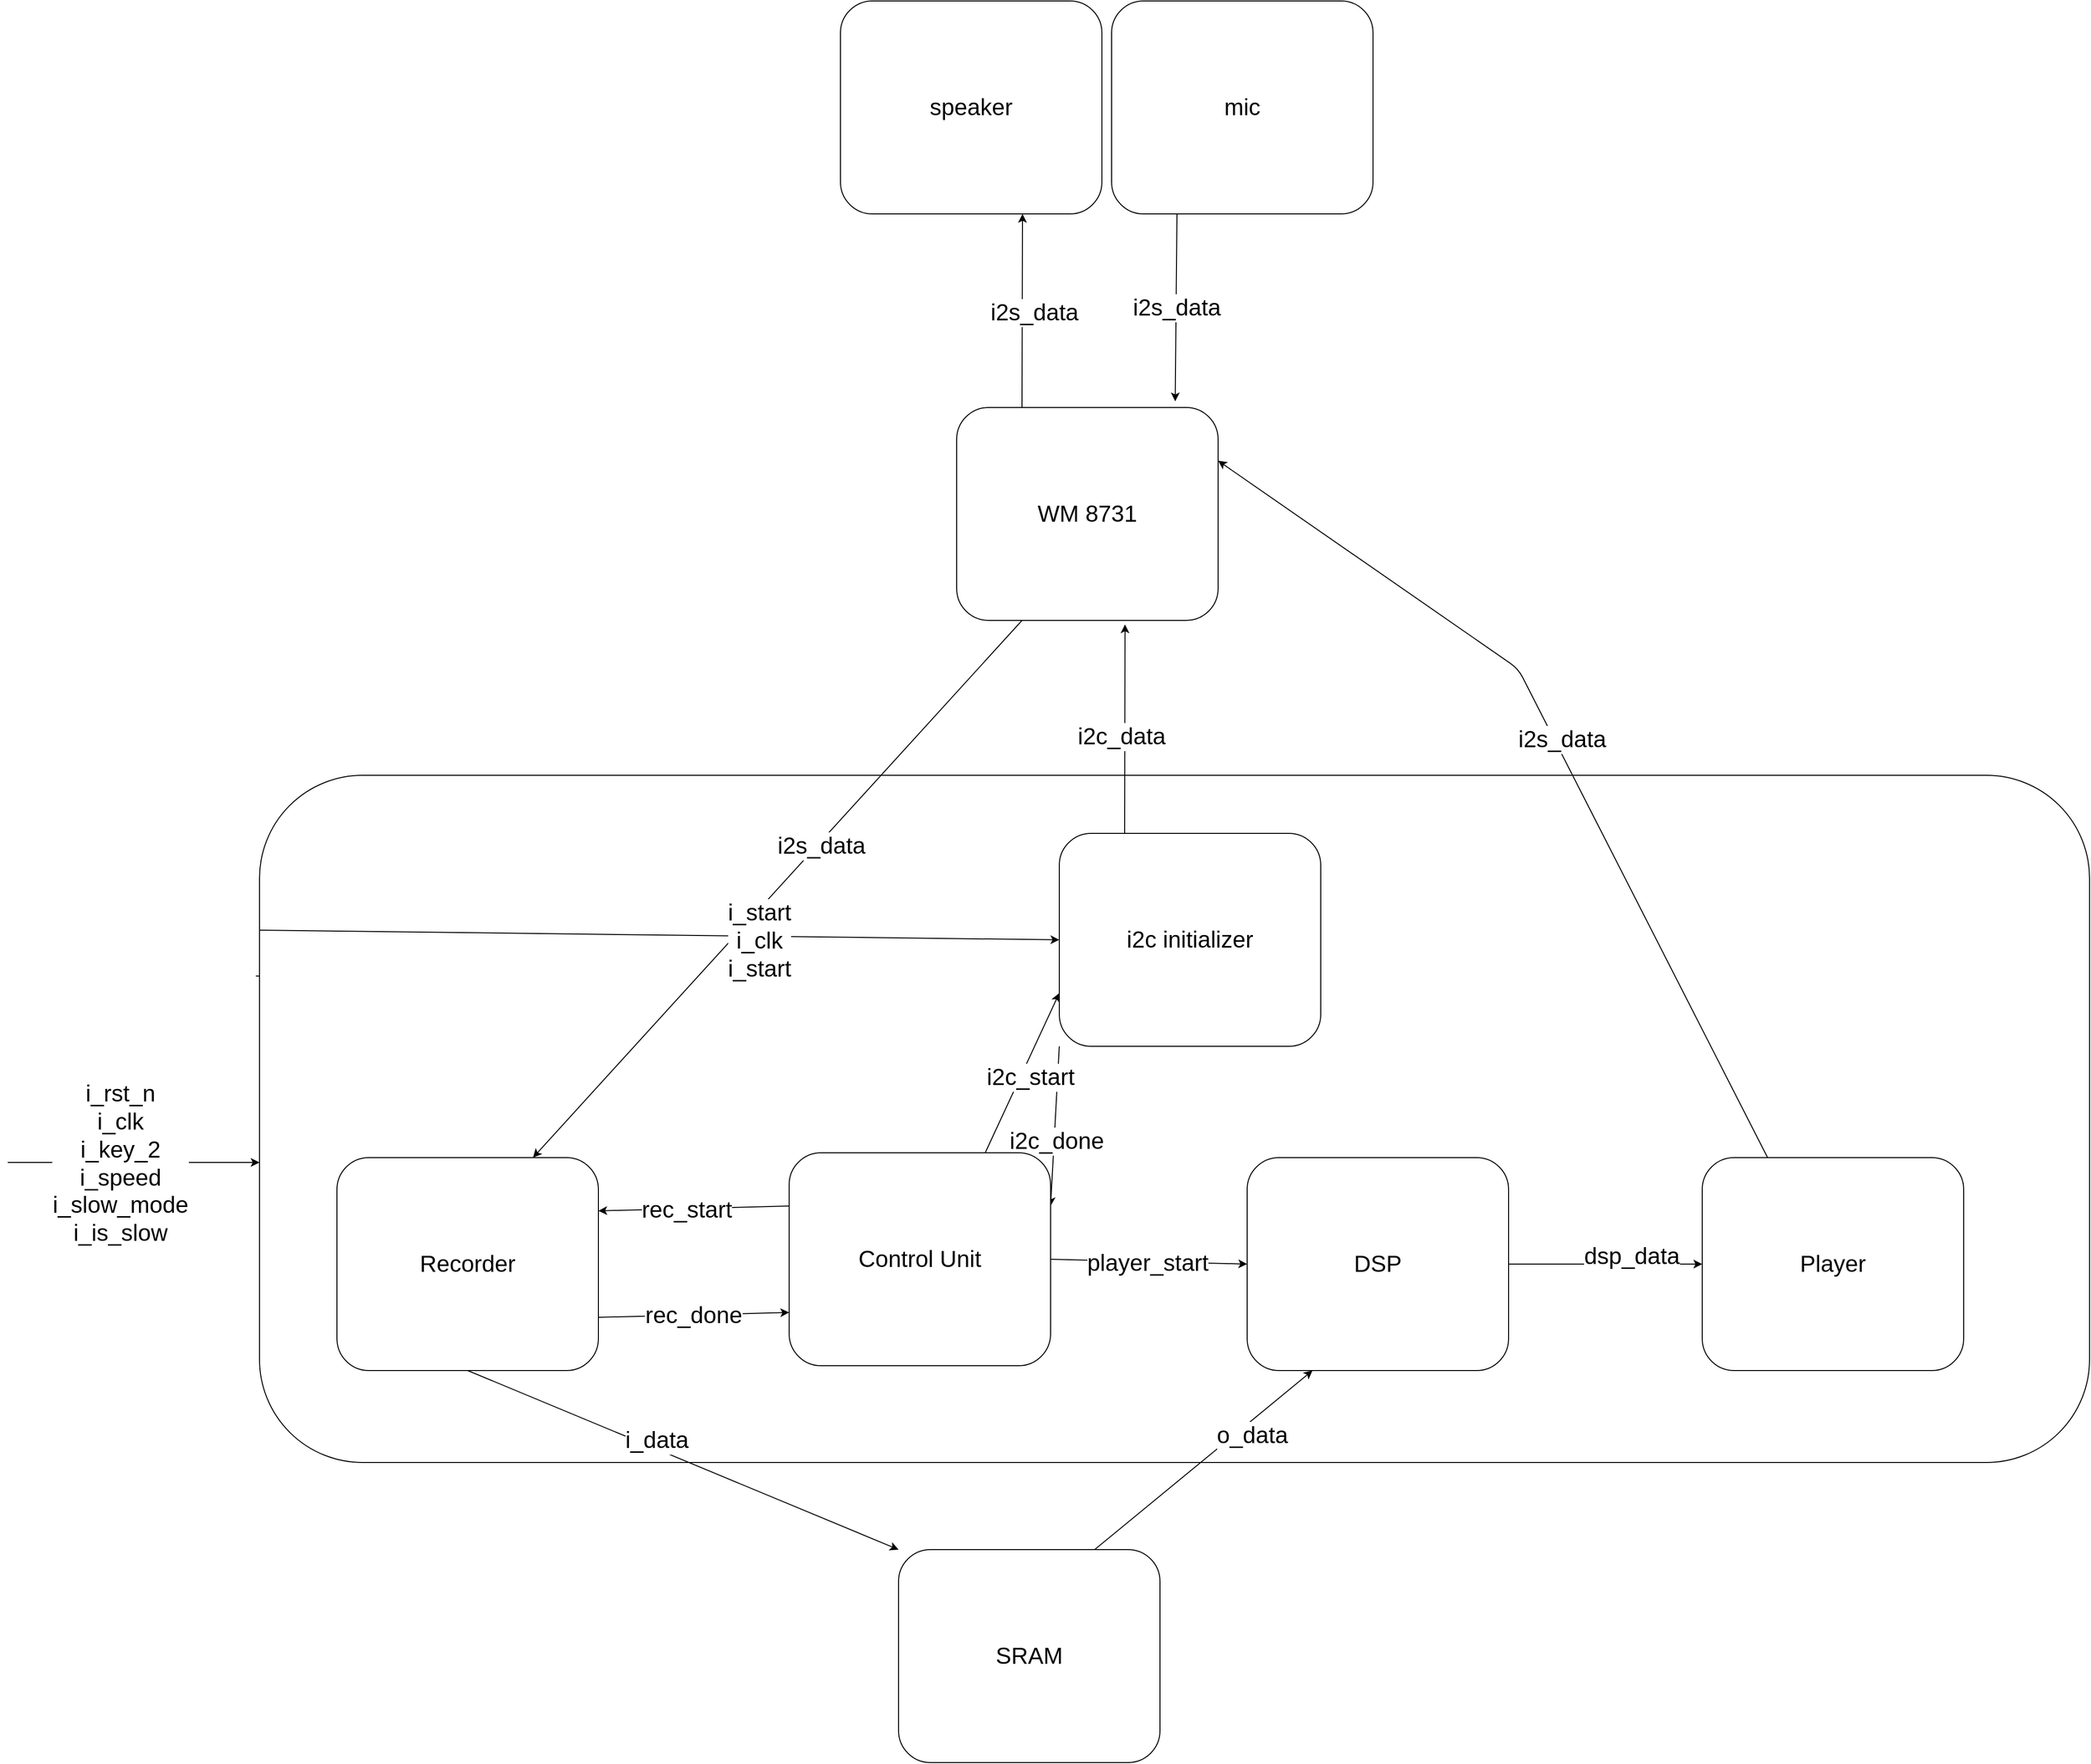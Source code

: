 <mxfile>
    <diagram name="第 1 页" id="dQIl0Y4xzLzA5Zrj5Q_T">
        <mxGraphModel dx="4704" dy="3469" grid="1" gridSize="10" guides="1" tooltips="1" connect="1" arrows="1" fold="1" page="1" pageScale="1" pageWidth="827" pageHeight="1169" math="0" shadow="0">
            <root>
                <mxCell id="0"/>
                <mxCell id="1" parent="0"/>
                <mxCell id="8" style="edgeStyle=none;html=1;exitX=-0.002;exitY=0.292;exitDx=0;exitDy=0;entryX=0;entryY=0.75;entryDx=0;entryDy=0;fontSize=24;exitPerimeter=0;" edge="1" parent="1" source="2" target="4">
                    <mxGeometry relative="1" as="geometry"/>
                </mxCell>
                <mxCell id="2" value="" style="rounded=1;whiteSpace=wrap;html=1;" vertex="1" parent="1">
                    <mxGeometry x="280" y="-30" width="1890" height="710" as="geometry"/>
                </mxCell>
                <mxCell id="37" style="edgeStyle=none;html=1;exitX=1;exitY=0.5;exitDx=0;exitDy=0;entryX=0;entryY=0.5;entryDx=0;entryDy=0;fontSize=24;" edge="1" parent="1" source="3" target="5">
                    <mxGeometry relative="1" as="geometry"/>
                </mxCell>
                <mxCell id="38" value="dsp_data" style="edgeLabel;html=1;align=center;verticalAlign=middle;resizable=0;points=[];fontSize=24;" vertex="1" connectable="0" parent="37">
                    <mxGeometry x="0.27" y="8" relative="1" as="geometry">
                        <mxPoint as="offset"/>
                    </mxGeometry>
                </mxCell>
                <mxCell id="3" value="&lt;font style=&quot;font-size: 24px;&quot;&gt;DSP&lt;/font&gt;" style="rounded=1;whiteSpace=wrap;html=1;" vertex="1" parent="1">
                    <mxGeometry x="1300" y="365" width="270" height="220" as="geometry"/>
                </mxCell>
                <mxCell id="25" style="edgeStyle=none;html=1;exitX=0;exitY=1;exitDx=0;exitDy=0;entryX=1;entryY=0.25;entryDx=0;entryDy=0;fontSize=24;" edge="1" parent="1" source="4" target="20">
                    <mxGeometry relative="1" as="geometry"/>
                </mxCell>
                <mxCell id="26" value="i2c_done" style="edgeLabel;html=1;align=center;verticalAlign=middle;resizable=0;points=[];fontSize=24;" vertex="1" connectable="0" parent="25">
                    <mxGeometry x="0.176" y="2" relative="1" as="geometry">
                        <mxPoint y="1" as="offset"/>
                    </mxGeometry>
                </mxCell>
                <mxCell id="41" style="edgeStyle=none;html=1;exitX=0.25;exitY=0;exitDx=0;exitDy=0;entryX=0.644;entryY=1.019;entryDx=0;entryDy=0;entryPerimeter=0;fontSize=24;" edge="1" parent="1" source="4" target="7">
                    <mxGeometry relative="1" as="geometry"/>
                </mxCell>
                <mxCell id="42" value="i2c_data" style="edgeLabel;html=1;align=center;verticalAlign=middle;resizable=0;points=[];fontSize=24;" vertex="1" connectable="0" parent="41">
                    <mxGeometry x="-0.083" y="4" relative="1" as="geometry">
                        <mxPoint y="-1" as="offset"/>
                    </mxGeometry>
                </mxCell>
                <mxCell id="4" value="&lt;font style=&quot;font-size: 24px;&quot;&gt;i2c initializer&lt;/font&gt;" style="rounded=1;whiteSpace=wrap;html=1;" vertex="1" parent="1">
                    <mxGeometry x="1106" y="30" width="270" height="220" as="geometry"/>
                </mxCell>
                <mxCell id="39" style="edgeStyle=none;html=1;exitX=0.25;exitY=0;exitDx=0;exitDy=0;entryX=1;entryY=0.25;entryDx=0;entryDy=0;fontSize=24;" edge="1" parent="1" source="5" target="7">
                    <mxGeometry relative="1" as="geometry">
                        <Array as="points">
                            <mxPoint x="1580" y="-140"/>
                        </Array>
                    </mxGeometry>
                </mxCell>
                <mxCell id="43" value="i2s_data" style="edgeLabel;html=1;align=center;verticalAlign=middle;resizable=0;points=[];fontSize=24;" vertex="1" connectable="0" parent="39">
                    <mxGeometry x="0.02" y="-8" relative="1" as="geometry">
                        <mxPoint x="-1" as="offset"/>
                    </mxGeometry>
                </mxCell>
                <mxCell id="5" value="&lt;font style=&quot;font-size: 24px;&quot;&gt;Player&lt;/font&gt;" style="rounded=1;whiteSpace=wrap;html=1;" vertex="1" parent="1">
                    <mxGeometry x="1770" y="365" width="270" height="220" as="geometry"/>
                </mxCell>
                <mxCell id="21" style="edgeStyle=none;html=1;exitX=0.5;exitY=1;exitDx=0;exitDy=0;fontSize=24;entryX=0;entryY=0;entryDx=0;entryDy=0;" edge="1" parent="1" source="6" target="22">
                    <mxGeometry relative="1" as="geometry">
                        <mxPoint x="810" y="760" as="targetPoint"/>
                    </mxGeometry>
                </mxCell>
                <mxCell id="36" value="i_data" style="edgeLabel;html=1;align=center;verticalAlign=middle;resizable=0;points=[];fontSize=24;" vertex="1" connectable="0" parent="21">
                    <mxGeometry x="-0.144" y="8" relative="1" as="geometry">
                        <mxPoint x="1" as="offset"/>
                    </mxGeometry>
                </mxCell>
                <mxCell id="29" value="rec_done" style="edgeStyle=none;html=1;exitX=1;exitY=0.75;exitDx=0;exitDy=0;entryX=0;entryY=0.75;entryDx=0;entryDy=0;fontSize=24;" edge="1" parent="1" source="6" target="20">
                    <mxGeometry relative="1" as="geometry"/>
                </mxCell>
                <mxCell id="6" value="&lt;font style=&quot;font-size: 24px;&quot;&gt;Recorder&lt;/font&gt;" style="rounded=1;whiteSpace=wrap;html=1;" vertex="1" parent="1">
                    <mxGeometry x="360" y="365" width="270" height="220" as="geometry"/>
                </mxCell>
                <mxCell id="17" style="edgeStyle=none;html=1;exitX=0.25;exitY=1;exitDx=0;exitDy=0;entryX=0.75;entryY=0;entryDx=0;entryDy=0;fontSize=24;" edge="1" parent="1" source="7" target="6">
                    <mxGeometry relative="1" as="geometry"/>
                </mxCell>
                <mxCell id="18" value="i2s_data" style="edgeLabel;html=1;align=center;verticalAlign=middle;resizable=0;points=[];fontSize=24;" vertex="1" connectable="0" parent="17">
                    <mxGeometry x="-0.169" y="3" relative="1" as="geometry">
                        <mxPoint as="offset"/>
                    </mxGeometry>
                </mxCell>
                <mxCell id="44" style="edgeStyle=none;html=1;exitX=0.25;exitY=0;exitDx=0;exitDy=0;fontSize=24;" edge="1" parent="1" source="7">
                    <mxGeometry relative="1" as="geometry">
                        <mxPoint x="1068" y="-610" as="targetPoint"/>
                    </mxGeometry>
                </mxCell>
                <mxCell id="45" value="i2s_data" style="edgeLabel;html=1;align=center;verticalAlign=middle;resizable=0;points=[];fontSize=24;" vertex="1" connectable="0" parent="44">
                    <mxGeometry x="-0.01" y="-12" relative="1" as="geometry">
                        <mxPoint y="1" as="offset"/>
                    </mxGeometry>
                </mxCell>
                <mxCell id="7" value="&lt;font style=&quot;font-size: 24px;&quot;&gt;WM 8731&lt;/font&gt;" style="rounded=1;whiteSpace=wrap;html=1;" vertex="1" parent="1">
                    <mxGeometry x="1000" y="-410" width="270" height="220" as="geometry"/>
                </mxCell>
                <mxCell id="9" value="" style="endArrow=classic;html=1;fontSize=24;" edge="1" parent="1">
                    <mxGeometry width="50" height="50" relative="1" as="geometry">
                        <mxPoint x="20" y="370" as="sourcePoint"/>
                        <mxPoint x="280" y="370" as="targetPoint"/>
                    </mxGeometry>
                </mxCell>
                <mxCell id="11" value="i_rst_n&lt;br&gt;i_clk&lt;br&gt;i_key_2&lt;br&gt;i_speed&lt;br&gt;i_slow_mode&lt;br&gt;i_is_slow" style="edgeLabel;html=1;align=center;verticalAlign=middle;resizable=0;points=[];fontSize=24;" vertex="1" connectable="0" parent="9">
                    <mxGeometry x="-0.108" y="-1" relative="1" as="geometry">
                        <mxPoint as="offset"/>
                    </mxGeometry>
                </mxCell>
                <mxCell id="10" value="" style="endArrow=classic;html=1;fontSize=24;entryX=0;entryY=0.5;entryDx=0;entryDy=0;" edge="1" parent="1" target="4">
                    <mxGeometry width="50" height="50" relative="1" as="geometry">
                        <mxPoint x="280" y="130.0" as="sourcePoint"/>
                        <mxPoint x="510" y="130" as="targetPoint"/>
                    </mxGeometry>
                </mxCell>
                <mxCell id="14" value="i_start&lt;br&gt;i_clk&lt;br&gt;i_start" style="edgeLabel;html=1;align=center;verticalAlign=middle;resizable=0;points=[];fontSize=24;" vertex="1" connectable="0" parent="10">
                    <mxGeometry x="-0.13" y="-6" relative="1" as="geometry">
                        <mxPoint x="156" as="offset"/>
                    </mxGeometry>
                </mxCell>
                <mxCell id="23" style="edgeStyle=none;html=1;exitX=0.75;exitY=0;exitDx=0;exitDy=0;entryX=0;entryY=0.75;entryDx=0;entryDy=0;fontSize=24;fontStyle=1" edge="1" parent="1" source="20" target="4">
                    <mxGeometry relative="1" as="geometry"/>
                </mxCell>
                <mxCell id="24" value="i2c_start" style="edgeLabel;html=1;align=center;verticalAlign=middle;resizable=0;points=[];fontSize=24;" vertex="1" connectable="0" parent="23">
                    <mxGeometry x="-0.005" y="-9" relative="1" as="geometry">
                        <mxPoint as="offset"/>
                    </mxGeometry>
                </mxCell>
                <mxCell id="27" style="edgeStyle=none;html=1;exitX=0;exitY=0.25;exitDx=0;exitDy=0;entryX=1;entryY=0.25;entryDx=0;entryDy=0;fontSize=24;" edge="1" parent="1" source="20" target="6">
                    <mxGeometry relative="1" as="geometry"/>
                </mxCell>
                <mxCell id="28" value="rec_start" style="edgeLabel;html=1;align=center;verticalAlign=middle;resizable=0;points=[];fontSize=24;" vertex="1" connectable="0" parent="27">
                    <mxGeometry x="0.264" y="1" relative="1" as="geometry">
                        <mxPoint x="18" as="offset"/>
                    </mxGeometry>
                </mxCell>
                <mxCell id="30" style="edgeStyle=none;html=1;exitX=1;exitY=0.5;exitDx=0;exitDy=0;entryX=0;entryY=0.5;entryDx=0;entryDy=0;fontSize=24;" edge="1" parent="1" source="20" target="3">
                    <mxGeometry relative="1" as="geometry"/>
                </mxCell>
                <mxCell id="32" value="player_start" style="edgeLabel;html=1;align=center;verticalAlign=middle;resizable=0;points=[];fontSize=24;" vertex="1" connectable="0" parent="30">
                    <mxGeometry x="-0.026" y="-1" relative="1" as="geometry">
                        <mxPoint x="1" as="offset"/>
                    </mxGeometry>
                </mxCell>
                <mxCell id="20" value="&lt;span style=&quot;font-size: 24px;&quot;&gt;Control Unit&lt;/span&gt;" style="rounded=1;whiteSpace=wrap;html=1;" vertex="1" parent="1">
                    <mxGeometry x="827" y="360" width="270" height="220" as="geometry"/>
                </mxCell>
                <mxCell id="34" style="edgeStyle=none;html=1;exitX=0.75;exitY=0;exitDx=0;exitDy=0;entryX=0.25;entryY=1;entryDx=0;entryDy=0;fontSize=24;" edge="1" parent="1" source="22" target="3">
                    <mxGeometry relative="1" as="geometry"/>
                </mxCell>
                <mxCell id="35" value="o_data" style="edgeLabel;html=1;align=center;verticalAlign=middle;resizable=0;points=[];fontSize=24;" vertex="1" connectable="0" parent="34">
                    <mxGeometry x="0.385" y="-12" relative="1" as="geometry">
                        <mxPoint x="-1" as="offset"/>
                    </mxGeometry>
                </mxCell>
                <mxCell id="22" value="&lt;font style=&quot;font-size: 24px;&quot;&gt;SRAM&lt;/font&gt;" style="rounded=1;whiteSpace=wrap;html=1;" vertex="1" parent="1">
                    <mxGeometry x="940" y="770" width="270" height="220" as="geometry"/>
                </mxCell>
                <mxCell id="46" value="&lt;font style=&quot;font-size: 24px;&quot;&gt;speaker&lt;/font&gt;" style="rounded=1;whiteSpace=wrap;html=1;" vertex="1" parent="1">
                    <mxGeometry x="880" y="-830" width="270" height="220" as="geometry"/>
                </mxCell>
                <mxCell id="48" value="i2s_data" style="edgeStyle=none;html=1;exitX=0.25;exitY=1;exitDx=0;exitDy=0;entryX=0.836;entryY=-0.029;entryDx=0;entryDy=0;entryPerimeter=0;fontSize=24;" edge="1" parent="1" source="47" target="7">
                    <mxGeometry relative="1" as="geometry"/>
                </mxCell>
                <mxCell id="47" value="&lt;font style=&quot;font-size: 24px;&quot;&gt;mic&lt;/font&gt;" style="rounded=1;whiteSpace=wrap;html=1;" vertex="1" parent="1">
                    <mxGeometry x="1160" y="-830" width="270" height="220" as="geometry"/>
                </mxCell>
            </root>
        </mxGraphModel>
    </diagram>
</mxfile>